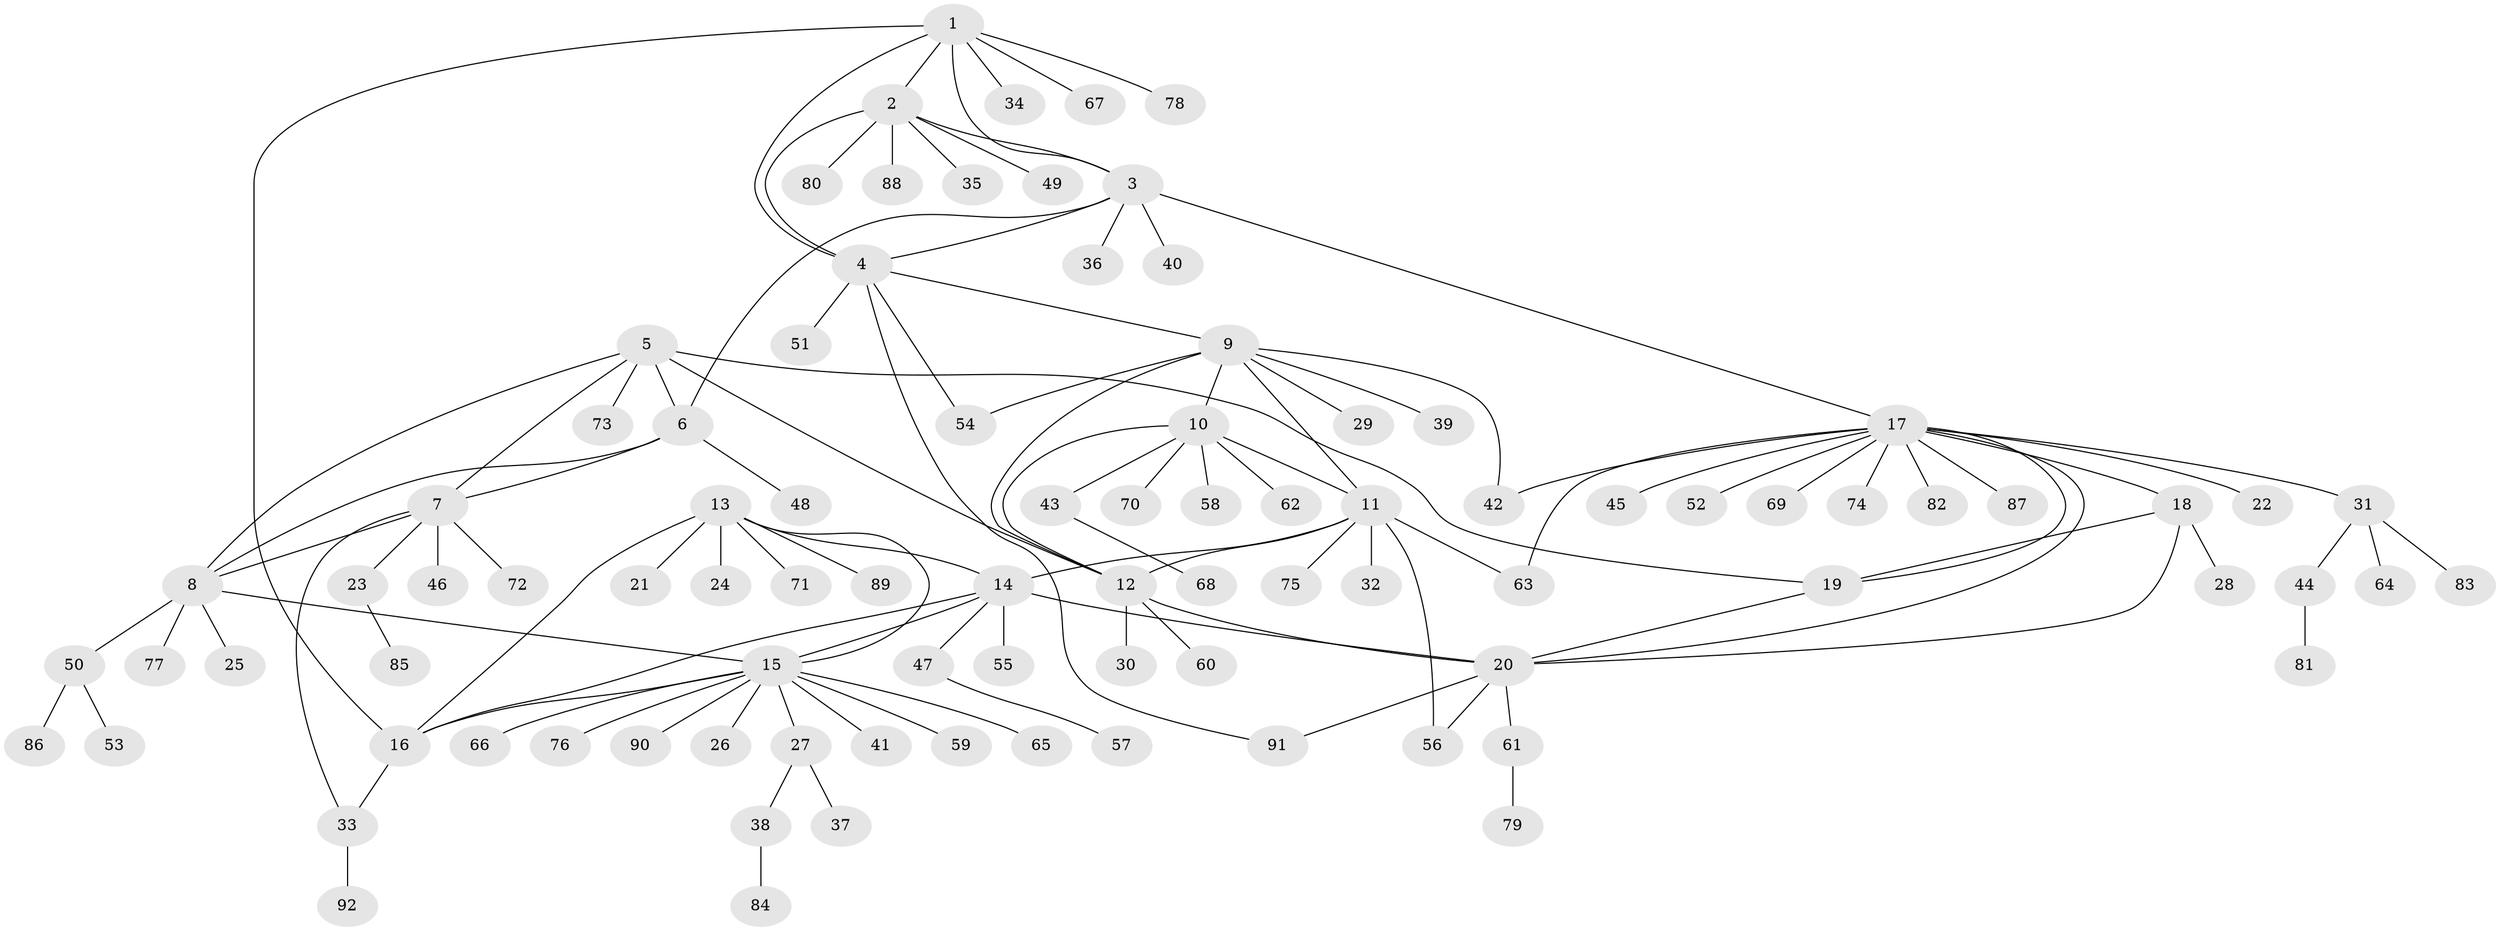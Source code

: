 // coarse degree distribution, {5: 0.125, 4: 0.041666666666666664, 6: 0.125, 3: 0.08333333333333333, 11: 0.020833333333333332, 7: 0.020833333333333332, 2: 0.10416666666666667, 8: 0.020833333333333332, 1: 0.4583333333333333}
// Generated by graph-tools (version 1.1) at 2025/52/03/04/25 22:52:39]
// undirected, 92 vertices, 118 edges
graph export_dot {
  node [color=gray90,style=filled];
  1;
  2;
  3;
  4;
  5;
  6;
  7;
  8;
  9;
  10;
  11;
  12;
  13;
  14;
  15;
  16;
  17;
  18;
  19;
  20;
  21;
  22;
  23;
  24;
  25;
  26;
  27;
  28;
  29;
  30;
  31;
  32;
  33;
  34;
  35;
  36;
  37;
  38;
  39;
  40;
  41;
  42;
  43;
  44;
  45;
  46;
  47;
  48;
  49;
  50;
  51;
  52;
  53;
  54;
  55;
  56;
  57;
  58;
  59;
  60;
  61;
  62;
  63;
  64;
  65;
  66;
  67;
  68;
  69;
  70;
  71;
  72;
  73;
  74;
  75;
  76;
  77;
  78;
  79;
  80;
  81;
  82;
  83;
  84;
  85;
  86;
  87;
  88;
  89;
  90;
  91;
  92;
  1 -- 2;
  1 -- 3;
  1 -- 4;
  1 -- 16;
  1 -- 34;
  1 -- 67;
  1 -- 78;
  2 -- 3;
  2 -- 4;
  2 -- 35;
  2 -- 49;
  2 -- 80;
  2 -- 88;
  3 -- 4;
  3 -- 6;
  3 -- 17;
  3 -- 36;
  3 -- 40;
  4 -- 9;
  4 -- 51;
  4 -- 54;
  4 -- 91;
  5 -- 6;
  5 -- 7;
  5 -- 8;
  5 -- 12;
  5 -- 19;
  5 -- 73;
  6 -- 7;
  6 -- 8;
  6 -- 48;
  7 -- 8;
  7 -- 23;
  7 -- 33;
  7 -- 46;
  7 -- 72;
  8 -- 15;
  8 -- 25;
  8 -- 50;
  8 -- 77;
  9 -- 10;
  9 -- 11;
  9 -- 12;
  9 -- 29;
  9 -- 39;
  9 -- 42;
  9 -- 54;
  10 -- 11;
  10 -- 12;
  10 -- 43;
  10 -- 58;
  10 -- 62;
  10 -- 70;
  11 -- 12;
  11 -- 14;
  11 -- 32;
  11 -- 56;
  11 -- 63;
  11 -- 75;
  12 -- 20;
  12 -- 30;
  12 -- 60;
  13 -- 14;
  13 -- 15;
  13 -- 16;
  13 -- 21;
  13 -- 24;
  13 -- 71;
  13 -- 89;
  14 -- 15;
  14 -- 16;
  14 -- 20;
  14 -- 47;
  14 -- 55;
  15 -- 16;
  15 -- 26;
  15 -- 27;
  15 -- 41;
  15 -- 59;
  15 -- 65;
  15 -- 66;
  15 -- 76;
  15 -- 90;
  16 -- 33;
  17 -- 18;
  17 -- 19;
  17 -- 20;
  17 -- 22;
  17 -- 31;
  17 -- 42;
  17 -- 45;
  17 -- 52;
  17 -- 63;
  17 -- 69;
  17 -- 74;
  17 -- 82;
  17 -- 87;
  18 -- 19;
  18 -- 20;
  18 -- 28;
  19 -- 20;
  20 -- 56;
  20 -- 61;
  20 -- 91;
  23 -- 85;
  27 -- 37;
  27 -- 38;
  31 -- 44;
  31 -- 64;
  31 -- 83;
  33 -- 92;
  38 -- 84;
  43 -- 68;
  44 -- 81;
  47 -- 57;
  50 -- 53;
  50 -- 86;
  61 -- 79;
}
